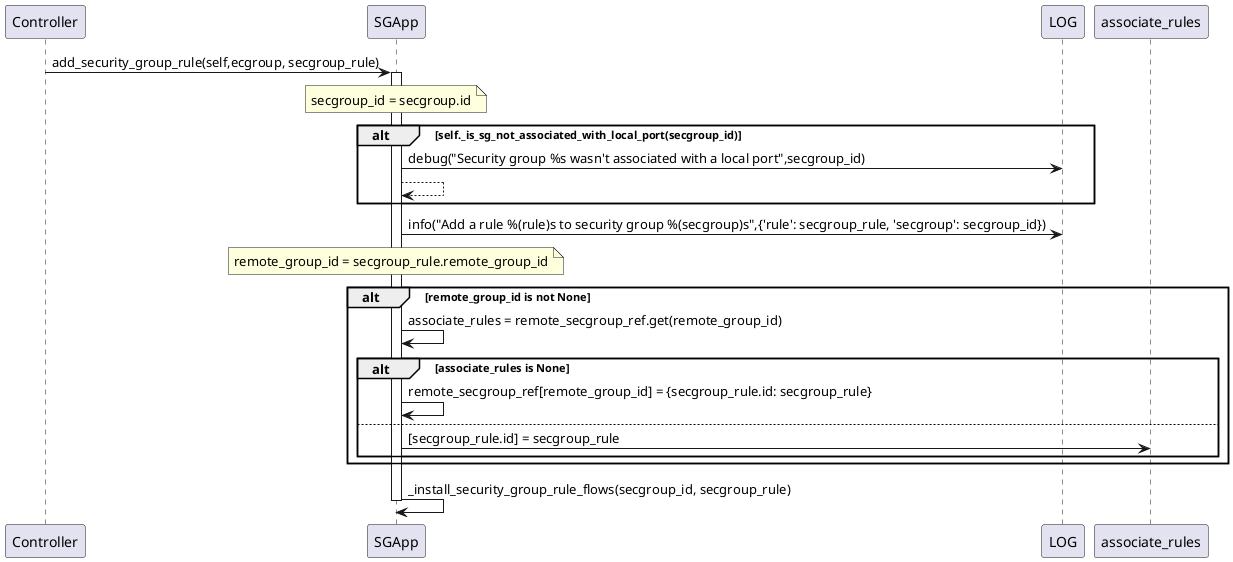 @startuml security gourp rule created
Controller->SGApp:add_security_group_rule(self,ecgroup, secgroup_rule)
activate SGApp
note over SGApp
    secgroup_id = secgroup.id
end note
alt self._is_sg_not_associated_with_local_port(secgroup_id)
    SGApp->LOG:debug("Security group %s wasn't associated with a local port",secgroup_id)
    SGApp-->SGApp:
end
SGApp->LOG:info("Add a rule %(rule)s to security group %(secgroup)s",{'rule': secgroup_rule, 'secgroup': secgroup_id})

' # update the record of rules each of which specifies a same security
' #  group as its parameter of remote group.
note over SGApp
    remote_group_id = secgroup_rule.remote_group_id
end note
alt remote_group_id is not None
    SGApp->SGApp:associate_rules = remote_secgroup_ref.get(remote_group_id)
    alt associate_rules is None
        SGApp->SGApp:remote_secgroup_ref[remote_group_id] = {secgroup_rule.id: secgroup_rule}
    else
        SGApp->associate_rules:[secgroup_rule.id] = secgroup_rule
    end
end
SGApp->SGApp:_install_security_group_rule_flows(secgroup_id, secgroup_rule)
deactivate
@enduml